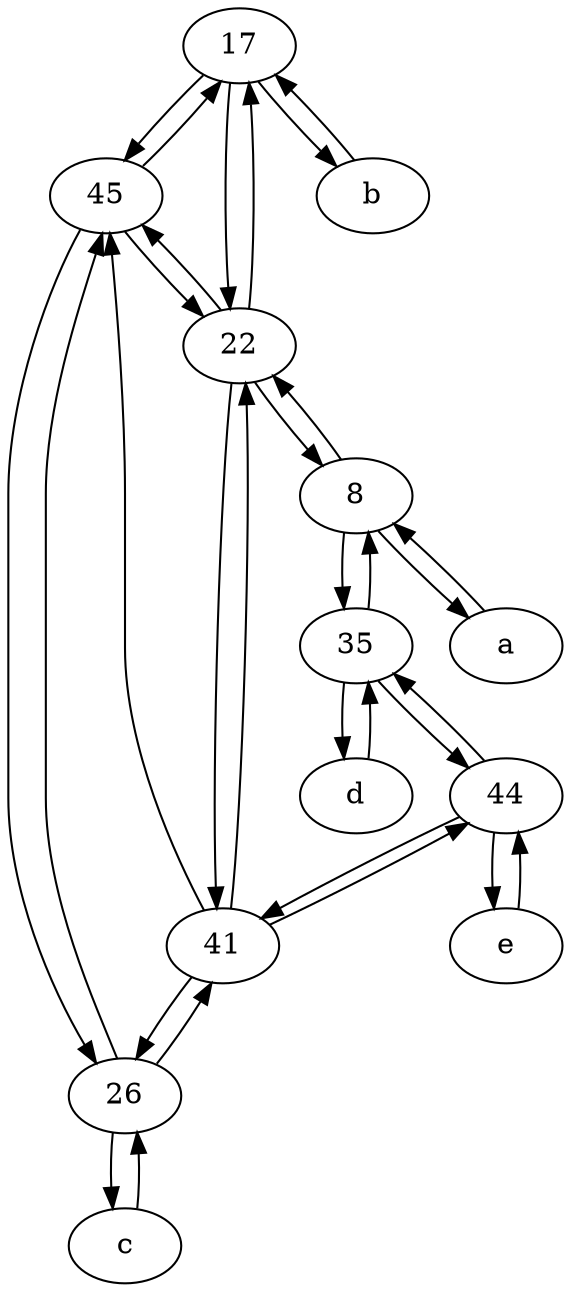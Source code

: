digraph  {
	17;
	45;
	e [pos="30,50!"];
	26;
	41;
	8;
	44;
	22;
	d [pos="20,30!"];
	c [pos="20,10!"];
	a [pos="40,10!"];
	b [pos="50,20!"];
	35;
	45 -> 22;
	22 -> 17;
	d -> 35;
	26 -> 41;
	41 -> 26;
	45 -> 17;
	22 -> 45;
	8 -> 22;
	26 -> c;
	44 -> 35;
	41 -> 22;
	c -> 26;
	17 -> b;
	45 -> 26;
	8 -> 35;
	22 -> 41;
	35 -> 8;
	26 -> 45;
	41 -> 45;
	17 -> 22;
	41 -> 44;
	17 -> 45;
	44 -> 41;
	a -> 8;
	e -> 44;
	44 -> e;
	22 -> 8;
	35 -> 44;
	8 -> a;
	b -> 17;
	35 -> d;

	}